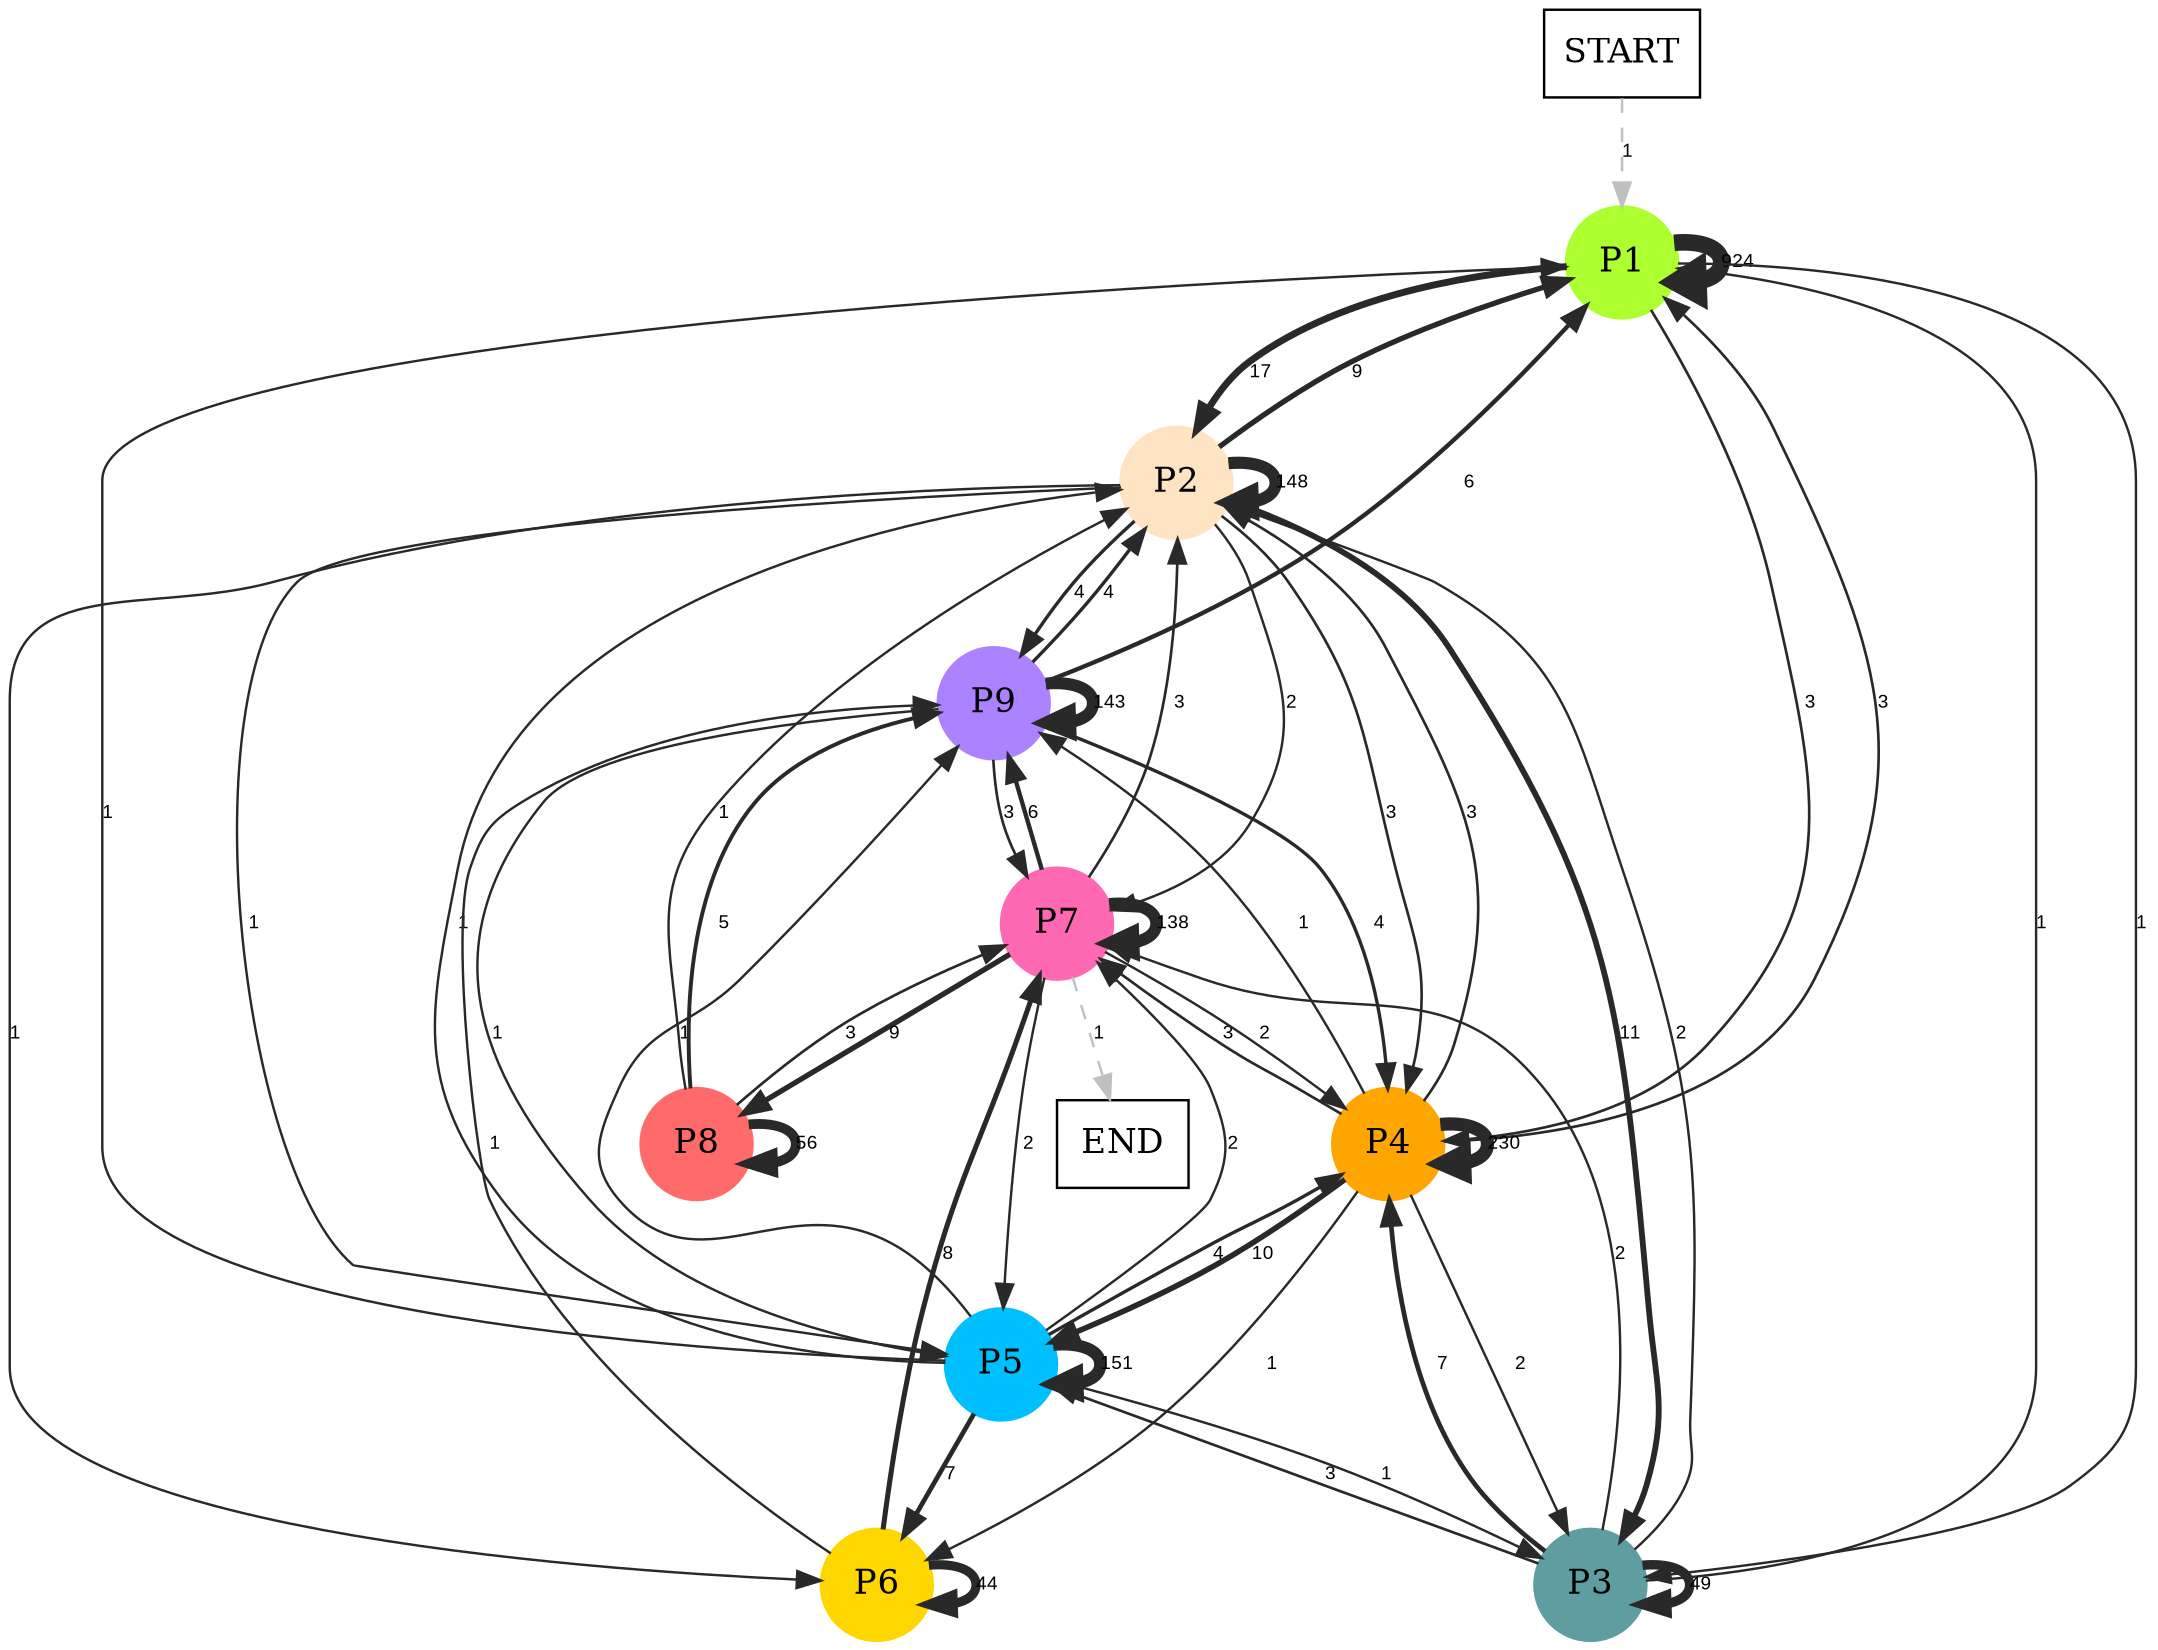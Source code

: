 digraph graphname {
	dpi = 150
	size="16,11!";
	margin = 0;
"P1" [shape=circle, color=greenyellow, style=filled]"P2" [shape=circle, color=bisque, style=filled]"P3" [shape=circle, color=cadetblue, style=filled]"P4" [shape=circle, color=orange, style=filled]"P5" [shape=circle, color=deepskyblue, style=filled]"P6" [shape=circle, color=gold, style=filled]"P7" [shape=circle, color=hotpink, style=filled]"P8" [shape=circle, color=indianred1, style=filled]"P9" [shape=circle, color=mediumpurple1, style=filled]"START" [shape=box, fillcolor=white, style=filled, color=black]"END" [shape=box, fillcolor=white, style=filled, color=black]"P1" -> "P1" [ color=grey16 penwidth = "6.828712071641684"label ="924" labelfloat=false fontname="Arial" fontsize=8]
"P1" -> "P2" [ color=grey16 penwidth = "2.833213344056216"label ="17" labelfloat=false fontname="Arial" fontsize=8]
"P1" -> "P3" [ color=grey16 penwidth = "1"label ="1" labelfloat=false fontname="Arial" fontsize=8]
"P1" -> "P4" [ color=grey16 penwidth = "1.0986122886681098"label ="3" labelfloat=false fontname="Arial" fontsize=8]
"P2" -> "P1" [ color=grey16 penwidth = "2.1972245773362196"label ="9" labelfloat=false fontname="Arial" fontsize=8]
"P2" -> "P2" [ color=grey16 penwidth = "4.997212273764115"label ="148" labelfloat=false fontname="Arial" fontsize=8]
"P2" -> "P3" [ color=grey16 penwidth = "2.3978952727983707"label ="11" labelfloat=false fontname="Arial" fontsize=8]
"P2" -> "P4" [ color=grey16 penwidth = "1.0986122886681098"label ="3" labelfloat=false fontname="Arial" fontsize=8]
"P2" -> "P5" [ color=grey16 penwidth = "1"label ="1" labelfloat=false fontname="Arial" fontsize=8]
"P2" -> "P6" [ color=grey16 penwidth = "1"label ="1" labelfloat=false fontname="Arial" fontsize=8]
"P2" -> "P7" [ color=grey16 penwidth = "1"label ="2" labelfloat=false fontname="Arial" fontsize=8]
"P2" -> "P9" [ color=grey16 penwidth = "1.3862943611198906"label ="4" labelfloat=false fontname="Arial" fontsize=8]
"P3" -> "P1" [ color=grey16 penwidth = "1"label ="1" labelfloat=false fontname="Arial" fontsize=8]
"P3" -> "P2" [ color=grey16 penwidth = "1"label ="2" labelfloat=false fontname="Arial" fontsize=8]
"P3" -> "P3" [ color=grey16 penwidth = "3.8918202981106265"label ="49" labelfloat=false fontname="Arial" fontsize=8]
"P3" -> "P4" [ color=grey16 penwidth = "1.9459101490553132"label ="7" labelfloat=false fontname="Arial" fontsize=8]
"P3" -> "P5" [ color=grey16 penwidth = "1.0986122886681098"label ="3" labelfloat=false fontname="Arial" fontsize=8]
"P3" -> "P7" [ color=grey16 penwidth = "1"label ="2" labelfloat=false fontname="Arial" fontsize=8]
"P4" -> "P1" [ color=grey16 penwidth = "1.0986122886681098"label ="3" labelfloat=false fontname="Arial" fontsize=8]
"P4" -> "P2" [ color=grey16 penwidth = "1.0986122886681098"label ="3" labelfloat=false fontname="Arial" fontsize=8]
"P4" -> "P3" [ color=grey16 penwidth = "1"label ="2" labelfloat=false fontname="Arial" fontsize=8]
"P4" -> "P4" [ color=grey16 penwidth = "5.438079308923196"label ="230" labelfloat=false fontname="Arial" fontsize=8]
"P4" -> "P5" [ color=grey16 penwidth = "2.302585092994046"label ="10" labelfloat=false fontname="Arial" fontsize=8]
"P4" -> "P6" [ color=grey16 penwidth = "1"label ="1" labelfloat=false fontname="Arial" fontsize=8]
"P4" -> "P7" [ color=grey16 penwidth = "1.0986122886681098"label ="3" labelfloat=false fontname="Arial" fontsize=8]
"P4" -> "P9" [ color=grey16 penwidth = "1"label ="1" labelfloat=false fontname="Arial" fontsize=8]
"P5" -> "P1" [ color=grey16 penwidth = "1"label ="1" labelfloat=false fontname="Arial" fontsize=8]
"P5" -> "P2" [ color=grey16 penwidth = "1"label ="1" labelfloat=false fontname="Arial" fontsize=8]
"P5" -> "P3" [ color=grey16 penwidth = "1"label ="1" labelfloat=false fontname="Arial" fontsize=8]
"P5" -> "P4" [ color=grey16 penwidth = "1.3862943611198906"label ="4" labelfloat=false fontname="Arial" fontsize=8]
"P5" -> "P5" [ color=grey16 penwidth = "5.017279836814924"label ="151" labelfloat=false fontname="Arial" fontsize=8]
"P5" -> "P6" [ color=grey16 penwidth = "1.9459101490553132"label ="7" labelfloat=false fontname="Arial" fontsize=8]
"P5" -> "P7" [ color=grey16 penwidth = "1"label ="2" labelfloat=false fontname="Arial" fontsize=8]
"P5" -> "P9" [ color=grey16 penwidth = "1"label ="1" labelfloat=false fontname="Arial" fontsize=8]
"P6" -> "P6" [ color=grey16 penwidth = "3.784189633918261"label ="44" labelfloat=false fontname="Arial" fontsize=8]
"P6" -> "P7" [ color=grey16 penwidth = "2.0794415416798357"label ="8" labelfloat=false fontname="Arial" fontsize=8]
"P6" -> "P9" [ color=grey16 penwidth = "1"label ="1" labelfloat=false fontname="Arial" fontsize=8]
"P7" -> "P2" [ color=grey16 penwidth = "1.0986122886681098"label ="3" labelfloat=false fontname="Arial" fontsize=8]
"P7" -> "P4" [ color=grey16 penwidth = "1"label ="2" labelfloat=false fontname="Arial" fontsize=8]
"P7" -> "P5" [ color=grey16 penwidth = "1"label ="2" labelfloat=false fontname="Arial" fontsize=8]
"P7" -> "P7" [ color=grey16 penwidth = "4.927253685157205"label ="138" labelfloat=false fontname="Arial" fontsize=8]
"P7" -> "P8" [ color=grey16 penwidth = "2.1972245773362196"label ="9" labelfloat=false fontname="Arial" fontsize=8]
"P7" -> "P9" [ color=grey16 penwidth = "1.791759469228055"label ="6" labelfloat=false fontname="Arial" fontsize=8]
"P7" -> "END" [ style = dashed color=grey label ="1" labelfloat=false fontname="Arial" fontsize=8]
"P8" -> "P2" [ color=grey16 penwidth = "1"label ="1" labelfloat=false fontname="Arial" fontsize=8]
"P8" -> "P7" [ color=grey16 penwidth = "1.0986122886681098"label ="3" labelfloat=false fontname="Arial" fontsize=8]
"P8" -> "P8" [ color=grey16 penwidth = "4.02535169073515"label ="56" labelfloat=false fontname="Arial" fontsize=8]
"P8" -> "P9" [ color=grey16 penwidth = "1.6094379124341003"label ="5" labelfloat=false fontname="Arial" fontsize=8]
"P9" -> "P1" [ color=grey16 penwidth = "1.791759469228055"label ="6" labelfloat=false fontname="Arial" fontsize=8]
"P9" -> "P2" [ color=grey16 penwidth = "1.3862943611198906"label ="4" labelfloat=false fontname="Arial" fontsize=8]
"P9" -> "P4" [ color=grey16 penwidth = "1.3862943611198906"label ="4" labelfloat=false fontname="Arial" fontsize=8]
"P9" -> "P5" [ color=grey16 penwidth = "1"label ="1" labelfloat=false fontname="Arial" fontsize=8]
"P9" -> "P7" [ color=grey16 penwidth = "1.0986122886681098"label ="3" labelfloat=false fontname="Arial" fontsize=8]
"P9" -> "P9" [ color=grey16 penwidth = "4.962844630259907"label ="143" labelfloat=false fontname="Arial" fontsize=8]
"START" -> "P1" [ style = dashed color=grey label ="1" labelfloat=false fontname="Arial" fontsize=8]
}